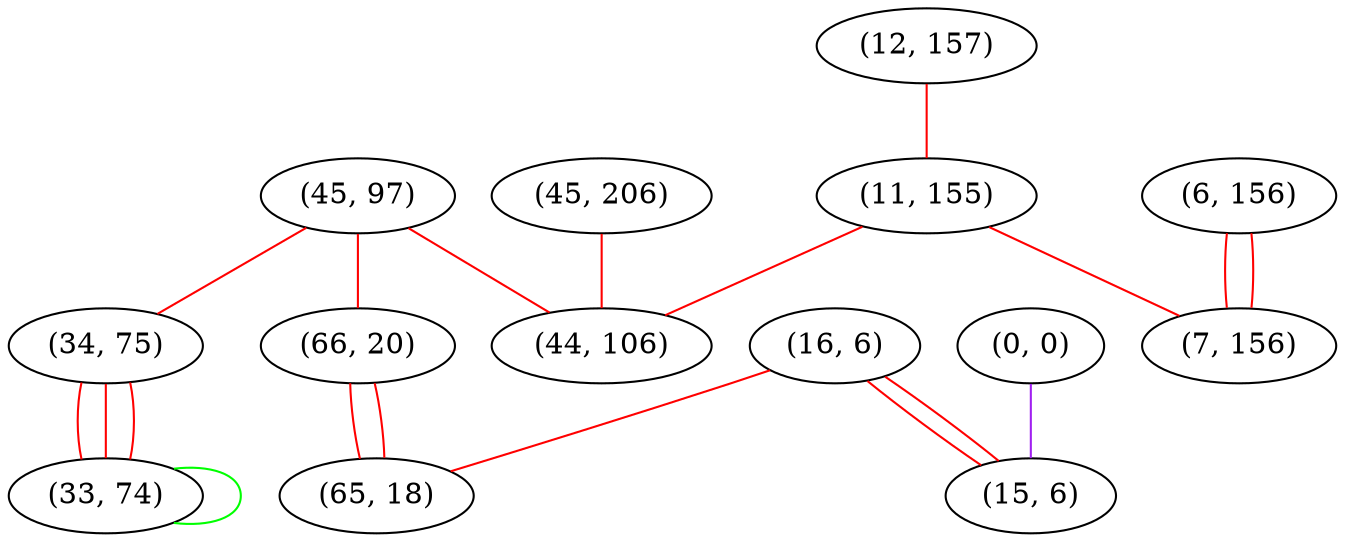 graph "" {
"(45, 97)";
"(0, 0)";
"(16, 6)";
"(45, 206)";
"(6, 156)";
"(34, 75)";
"(66, 20)";
"(65, 18)";
"(12, 157)";
"(15, 6)";
"(11, 155)";
"(7, 156)";
"(44, 106)";
"(33, 74)";
"(45, 97)" -- "(44, 106)"  [color=red, key=0, weight=1];
"(45, 97)" -- "(34, 75)"  [color=red, key=0, weight=1];
"(45, 97)" -- "(66, 20)"  [color=red, key=0, weight=1];
"(0, 0)" -- "(15, 6)"  [color=purple, key=0, weight=4];
"(16, 6)" -- "(65, 18)"  [color=red, key=0, weight=1];
"(16, 6)" -- "(15, 6)"  [color=red, key=0, weight=1];
"(16, 6)" -- "(15, 6)"  [color=red, key=1, weight=1];
"(45, 206)" -- "(44, 106)"  [color=red, key=0, weight=1];
"(6, 156)" -- "(7, 156)"  [color=red, key=0, weight=1];
"(6, 156)" -- "(7, 156)"  [color=red, key=1, weight=1];
"(34, 75)" -- "(33, 74)"  [color=red, key=0, weight=1];
"(34, 75)" -- "(33, 74)"  [color=red, key=1, weight=1];
"(34, 75)" -- "(33, 74)"  [color=red, key=2, weight=1];
"(66, 20)" -- "(65, 18)"  [color=red, key=0, weight=1];
"(66, 20)" -- "(65, 18)"  [color=red, key=1, weight=1];
"(12, 157)" -- "(11, 155)"  [color=red, key=0, weight=1];
"(11, 155)" -- "(7, 156)"  [color=red, key=0, weight=1];
"(11, 155)" -- "(44, 106)"  [color=red, key=0, weight=1];
"(33, 74)" -- "(33, 74)"  [color=green, key=0, weight=2];
}

